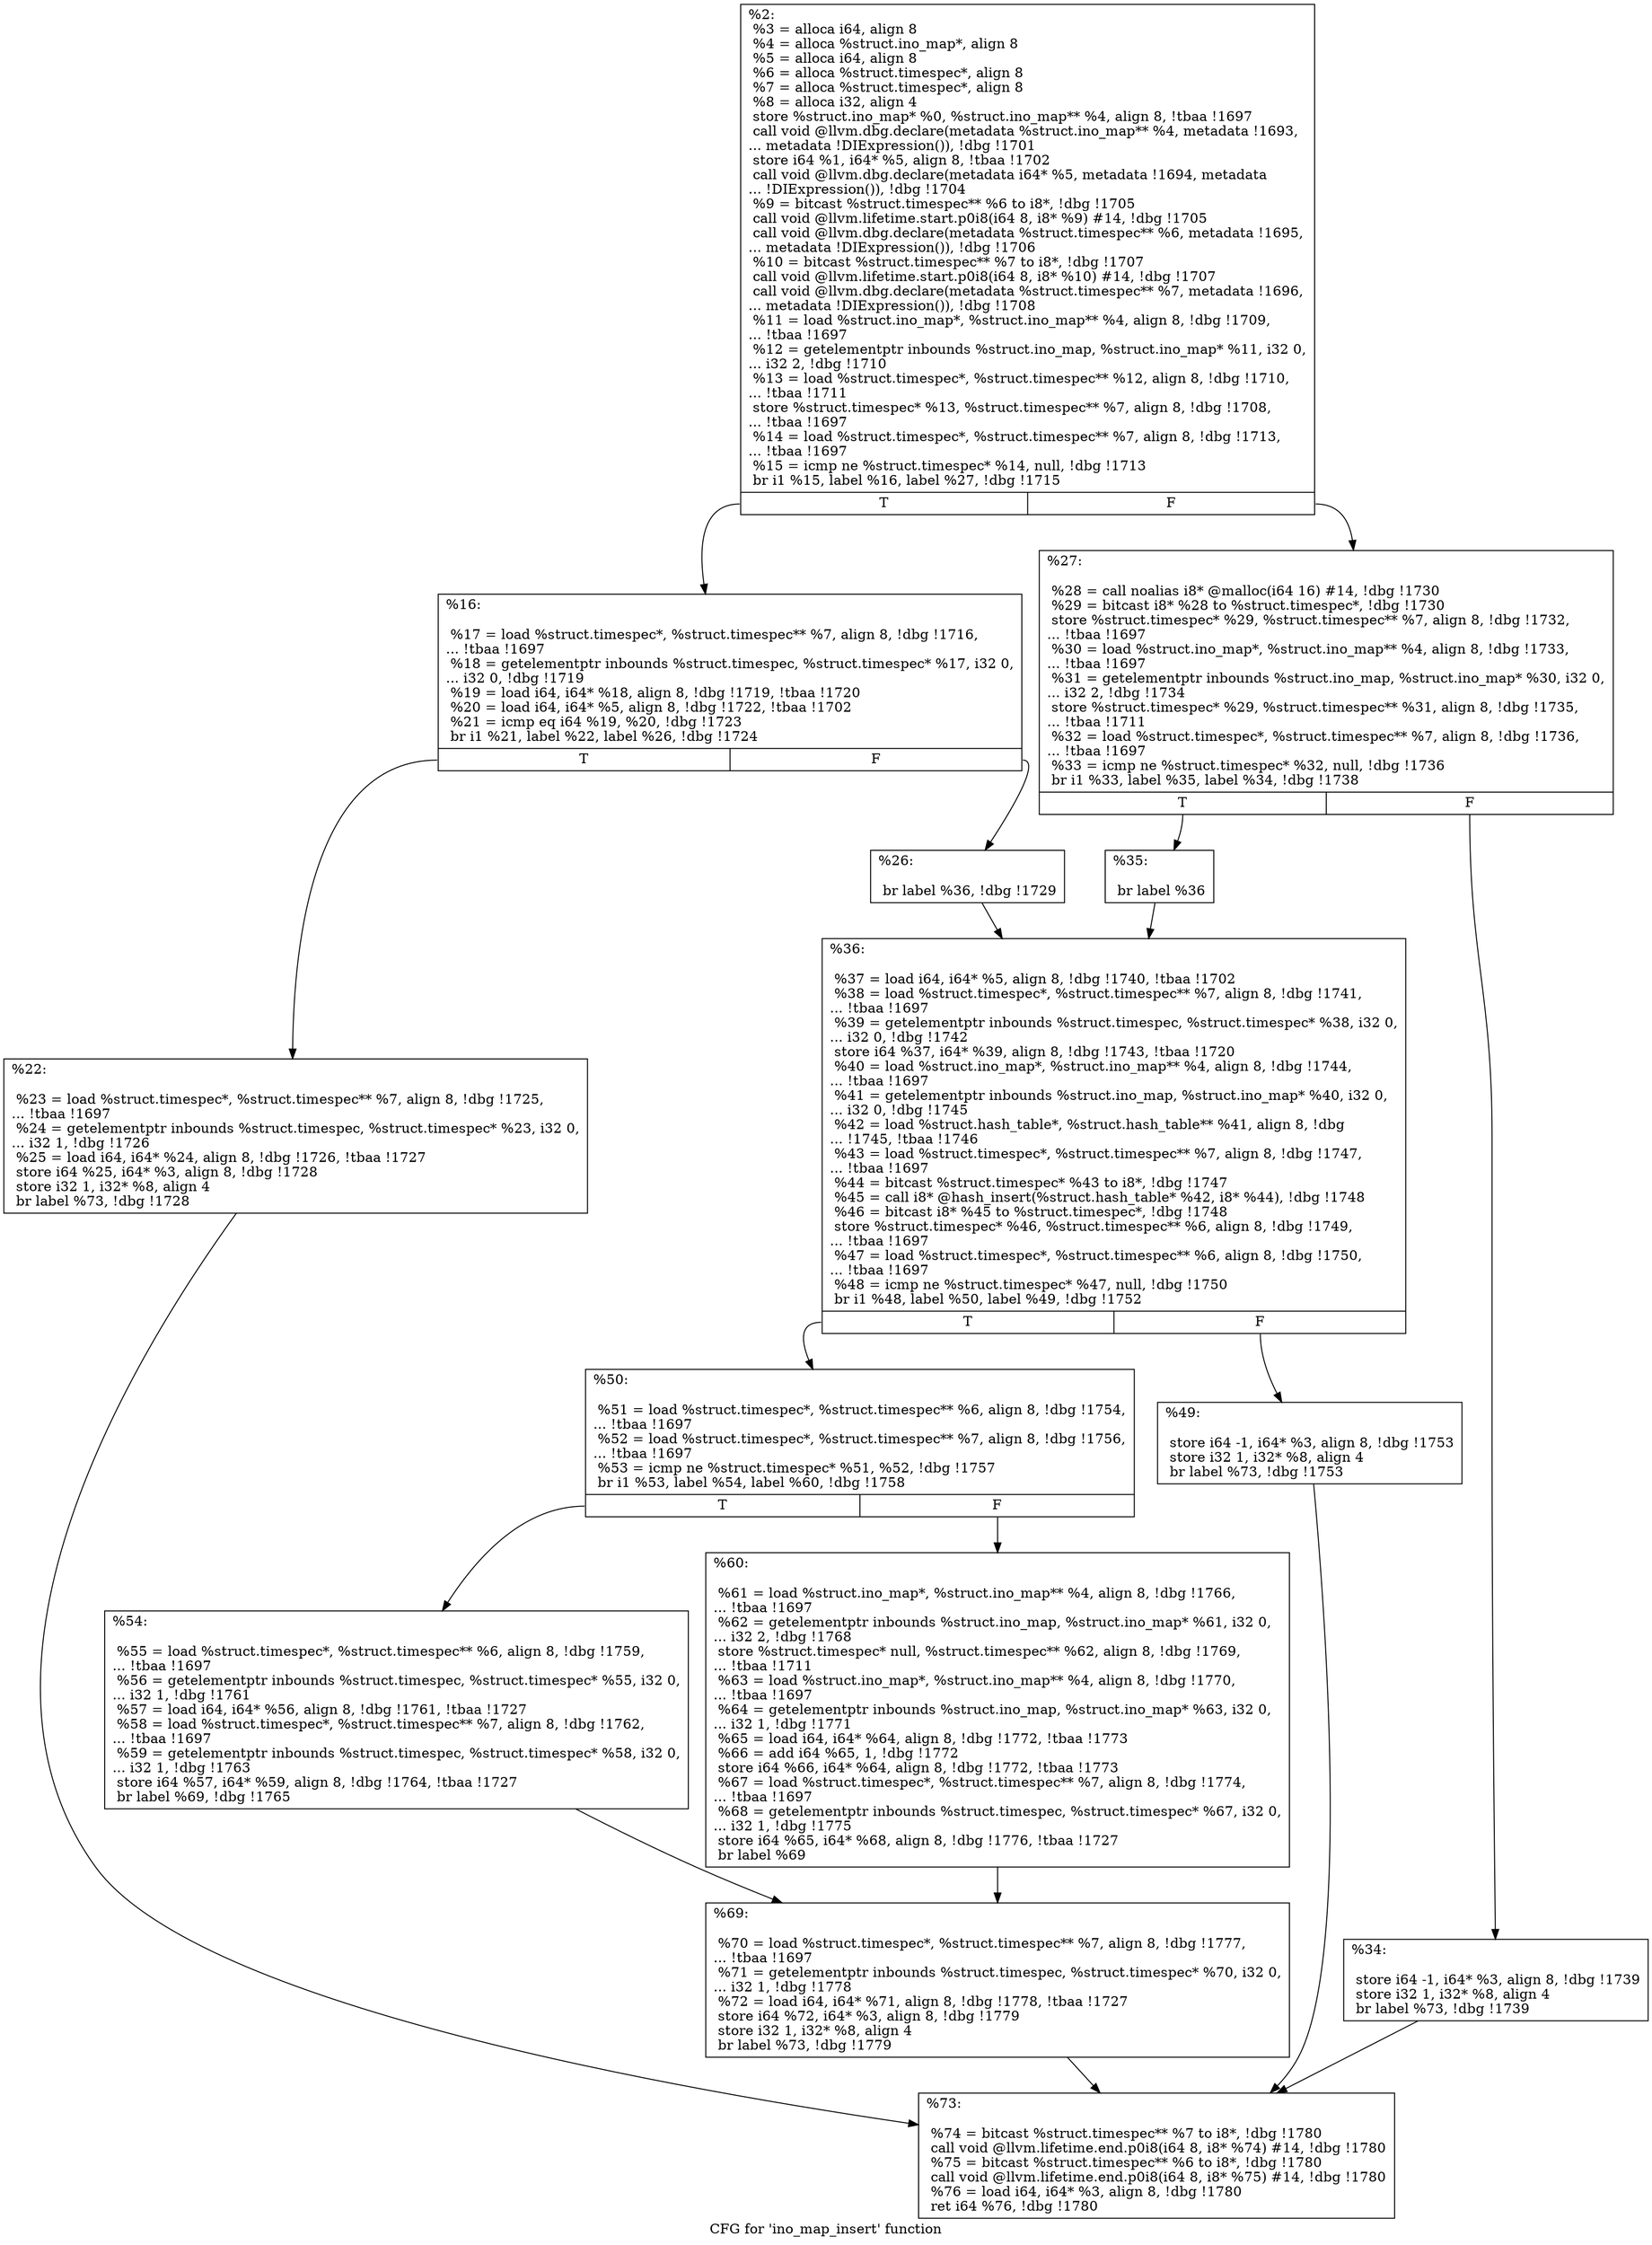 digraph "CFG for 'ino_map_insert' function" {
	label="CFG for 'ino_map_insert' function";

	Node0x2a5b170 [shape=record,label="{%2:\l  %3 = alloca i64, align 8\l  %4 = alloca %struct.ino_map*, align 8\l  %5 = alloca i64, align 8\l  %6 = alloca %struct.timespec*, align 8\l  %7 = alloca %struct.timespec*, align 8\l  %8 = alloca i32, align 4\l  store %struct.ino_map* %0, %struct.ino_map** %4, align 8, !tbaa !1697\l  call void @llvm.dbg.declare(metadata %struct.ino_map** %4, metadata !1693,\l... metadata !DIExpression()), !dbg !1701\l  store i64 %1, i64* %5, align 8, !tbaa !1702\l  call void @llvm.dbg.declare(metadata i64* %5, metadata !1694, metadata\l... !DIExpression()), !dbg !1704\l  %9 = bitcast %struct.timespec** %6 to i8*, !dbg !1705\l  call void @llvm.lifetime.start.p0i8(i64 8, i8* %9) #14, !dbg !1705\l  call void @llvm.dbg.declare(metadata %struct.timespec** %6, metadata !1695,\l... metadata !DIExpression()), !dbg !1706\l  %10 = bitcast %struct.timespec** %7 to i8*, !dbg !1707\l  call void @llvm.lifetime.start.p0i8(i64 8, i8* %10) #14, !dbg !1707\l  call void @llvm.dbg.declare(metadata %struct.timespec** %7, metadata !1696,\l... metadata !DIExpression()), !dbg !1708\l  %11 = load %struct.ino_map*, %struct.ino_map** %4, align 8, !dbg !1709,\l... !tbaa !1697\l  %12 = getelementptr inbounds %struct.ino_map, %struct.ino_map* %11, i32 0,\l... i32 2, !dbg !1710\l  %13 = load %struct.timespec*, %struct.timespec** %12, align 8, !dbg !1710,\l... !tbaa !1711\l  store %struct.timespec* %13, %struct.timespec** %7, align 8, !dbg !1708,\l... !tbaa !1697\l  %14 = load %struct.timespec*, %struct.timespec** %7, align 8, !dbg !1713,\l... !tbaa !1697\l  %15 = icmp ne %struct.timespec* %14, null, !dbg !1713\l  br i1 %15, label %16, label %27, !dbg !1715\l|{<s0>T|<s1>F}}"];
	Node0x2a5b170:s0 -> Node0x2a5be30;
	Node0x2a5b170:s1 -> Node0x2a5bf20;
	Node0x2a5be30 [shape=record,label="{%16:\l\l  %17 = load %struct.timespec*, %struct.timespec** %7, align 8, !dbg !1716,\l... !tbaa !1697\l  %18 = getelementptr inbounds %struct.timespec, %struct.timespec* %17, i32 0,\l... i32 0, !dbg !1719\l  %19 = load i64, i64* %18, align 8, !dbg !1719, !tbaa !1720\l  %20 = load i64, i64* %5, align 8, !dbg !1722, !tbaa !1702\l  %21 = icmp eq i64 %19, %20, !dbg !1723\l  br i1 %21, label %22, label %26, !dbg !1724\l|{<s0>T|<s1>F}}"];
	Node0x2a5be30:s0 -> Node0x2a5be80;
	Node0x2a5be30:s1 -> Node0x2a5bed0;
	Node0x2a5be80 [shape=record,label="{%22:\l\l  %23 = load %struct.timespec*, %struct.timespec** %7, align 8, !dbg !1725,\l... !tbaa !1697\l  %24 = getelementptr inbounds %struct.timespec, %struct.timespec* %23, i32 0,\l... i32 1, !dbg !1726\l  %25 = load i64, i64* %24, align 8, !dbg !1726, !tbaa !1727\l  store i64 %25, i64* %3, align 8, !dbg !1728\l  store i32 1, i32* %8, align 4\l  br label %73, !dbg !1728\l}"];
	Node0x2a5be80 -> Node0x2a5c1f0;
	Node0x2a5bed0 [shape=record,label="{%26:\l\l  br label %36, !dbg !1729\l}"];
	Node0x2a5bed0 -> Node0x2a5c010;
	Node0x2a5bf20 [shape=record,label="{%27:\l\l  %28 = call noalias i8* @malloc(i64 16) #14, !dbg !1730\l  %29 = bitcast i8* %28 to %struct.timespec*, !dbg !1730\l  store %struct.timespec* %29, %struct.timespec** %7, align 8, !dbg !1732,\l... !tbaa !1697\l  %30 = load %struct.ino_map*, %struct.ino_map** %4, align 8, !dbg !1733,\l... !tbaa !1697\l  %31 = getelementptr inbounds %struct.ino_map, %struct.ino_map* %30, i32 0,\l... i32 2, !dbg !1734\l  store %struct.timespec* %29, %struct.timespec** %31, align 8, !dbg !1735,\l... !tbaa !1711\l  %32 = load %struct.timespec*, %struct.timespec** %7, align 8, !dbg !1736,\l... !tbaa !1697\l  %33 = icmp ne %struct.timespec* %32, null, !dbg !1736\l  br i1 %33, label %35, label %34, !dbg !1738\l|{<s0>T|<s1>F}}"];
	Node0x2a5bf20:s0 -> Node0x2a5bfc0;
	Node0x2a5bf20:s1 -> Node0x2a5bf70;
	Node0x2a5bf70 [shape=record,label="{%34:\l\l  store i64 -1, i64* %3, align 8, !dbg !1739\l  store i32 1, i32* %8, align 4\l  br label %73, !dbg !1739\l}"];
	Node0x2a5bf70 -> Node0x2a5c1f0;
	Node0x2a5bfc0 [shape=record,label="{%35:\l\l  br label %36\l}"];
	Node0x2a5bfc0 -> Node0x2a5c010;
	Node0x2a5c010 [shape=record,label="{%36:\l\l  %37 = load i64, i64* %5, align 8, !dbg !1740, !tbaa !1702\l  %38 = load %struct.timespec*, %struct.timespec** %7, align 8, !dbg !1741,\l... !tbaa !1697\l  %39 = getelementptr inbounds %struct.timespec, %struct.timespec* %38, i32 0,\l... i32 0, !dbg !1742\l  store i64 %37, i64* %39, align 8, !dbg !1743, !tbaa !1720\l  %40 = load %struct.ino_map*, %struct.ino_map** %4, align 8, !dbg !1744,\l... !tbaa !1697\l  %41 = getelementptr inbounds %struct.ino_map, %struct.ino_map* %40, i32 0,\l... i32 0, !dbg !1745\l  %42 = load %struct.hash_table*, %struct.hash_table** %41, align 8, !dbg\l... !1745, !tbaa !1746\l  %43 = load %struct.timespec*, %struct.timespec** %7, align 8, !dbg !1747,\l... !tbaa !1697\l  %44 = bitcast %struct.timespec* %43 to i8*, !dbg !1747\l  %45 = call i8* @hash_insert(%struct.hash_table* %42, i8* %44), !dbg !1748\l  %46 = bitcast i8* %45 to %struct.timespec*, !dbg !1748\l  store %struct.timespec* %46, %struct.timespec** %6, align 8, !dbg !1749,\l... !tbaa !1697\l  %47 = load %struct.timespec*, %struct.timespec** %6, align 8, !dbg !1750,\l... !tbaa !1697\l  %48 = icmp ne %struct.timespec* %47, null, !dbg !1750\l  br i1 %48, label %50, label %49, !dbg !1752\l|{<s0>T|<s1>F}}"];
	Node0x2a5c010:s0 -> Node0x2a5c0b0;
	Node0x2a5c010:s1 -> Node0x2a5c060;
	Node0x2a5c060 [shape=record,label="{%49:\l\l  store i64 -1, i64* %3, align 8, !dbg !1753\l  store i32 1, i32* %8, align 4\l  br label %73, !dbg !1753\l}"];
	Node0x2a5c060 -> Node0x2a5c1f0;
	Node0x2a5c0b0 [shape=record,label="{%50:\l\l  %51 = load %struct.timespec*, %struct.timespec** %6, align 8, !dbg !1754,\l... !tbaa !1697\l  %52 = load %struct.timespec*, %struct.timespec** %7, align 8, !dbg !1756,\l... !tbaa !1697\l  %53 = icmp ne %struct.timespec* %51, %52, !dbg !1757\l  br i1 %53, label %54, label %60, !dbg !1758\l|{<s0>T|<s1>F}}"];
	Node0x2a5c0b0:s0 -> Node0x2a5c100;
	Node0x2a5c0b0:s1 -> Node0x2a5c150;
	Node0x2a5c100 [shape=record,label="{%54:\l\l  %55 = load %struct.timespec*, %struct.timespec** %6, align 8, !dbg !1759,\l... !tbaa !1697\l  %56 = getelementptr inbounds %struct.timespec, %struct.timespec* %55, i32 0,\l... i32 1, !dbg !1761\l  %57 = load i64, i64* %56, align 8, !dbg !1761, !tbaa !1727\l  %58 = load %struct.timespec*, %struct.timespec** %7, align 8, !dbg !1762,\l... !tbaa !1697\l  %59 = getelementptr inbounds %struct.timespec, %struct.timespec* %58, i32 0,\l... i32 1, !dbg !1763\l  store i64 %57, i64* %59, align 8, !dbg !1764, !tbaa !1727\l  br label %69, !dbg !1765\l}"];
	Node0x2a5c100 -> Node0x2a5c1a0;
	Node0x2a5c150 [shape=record,label="{%60:\l\l  %61 = load %struct.ino_map*, %struct.ino_map** %4, align 8, !dbg !1766,\l... !tbaa !1697\l  %62 = getelementptr inbounds %struct.ino_map, %struct.ino_map* %61, i32 0,\l... i32 2, !dbg !1768\l  store %struct.timespec* null, %struct.timespec** %62, align 8, !dbg !1769,\l... !tbaa !1711\l  %63 = load %struct.ino_map*, %struct.ino_map** %4, align 8, !dbg !1770,\l... !tbaa !1697\l  %64 = getelementptr inbounds %struct.ino_map, %struct.ino_map* %63, i32 0,\l... i32 1, !dbg !1771\l  %65 = load i64, i64* %64, align 8, !dbg !1772, !tbaa !1773\l  %66 = add i64 %65, 1, !dbg !1772\l  store i64 %66, i64* %64, align 8, !dbg !1772, !tbaa !1773\l  %67 = load %struct.timespec*, %struct.timespec** %7, align 8, !dbg !1774,\l... !tbaa !1697\l  %68 = getelementptr inbounds %struct.timespec, %struct.timespec* %67, i32 0,\l... i32 1, !dbg !1775\l  store i64 %65, i64* %68, align 8, !dbg !1776, !tbaa !1727\l  br label %69\l}"];
	Node0x2a5c150 -> Node0x2a5c1a0;
	Node0x2a5c1a0 [shape=record,label="{%69:\l\l  %70 = load %struct.timespec*, %struct.timespec** %7, align 8, !dbg !1777,\l... !tbaa !1697\l  %71 = getelementptr inbounds %struct.timespec, %struct.timespec* %70, i32 0,\l... i32 1, !dbg !1778\l  %72 = load i64, i64* %71, align 8, !dbg !1778, !tbaa !1727\l  store i64 %72, i64* %3, align 8, !dbg !1779\l  store i32 1, i32* %8, align 4\l  br label %73, !dbg !1779\l}"];
	Node0x2a5c1a0 -> Node0x2a5c1f0;
	Node0x2a5c1f0 [shape=record,label="{%73:\l\l  %74 = bitcast %struct.timespec** %7 to i8*, !dbg !1780\l  call void @llvm.lifetime.end.p0i8(i64 8, i8* %74) #14, !dbg !1780\l  %75 = bitcast %struct.timespec** %6 to i8*, !dbg !1780\l  call void @llvm.lifetime.end.p0i8(i64 8, i8* %75) #14, !dbg !1780\l  %76 = load i64, i64* %3, align 8, !dbg !1780\l  ret i64 %76, !dbg !1780\l}"];
}
